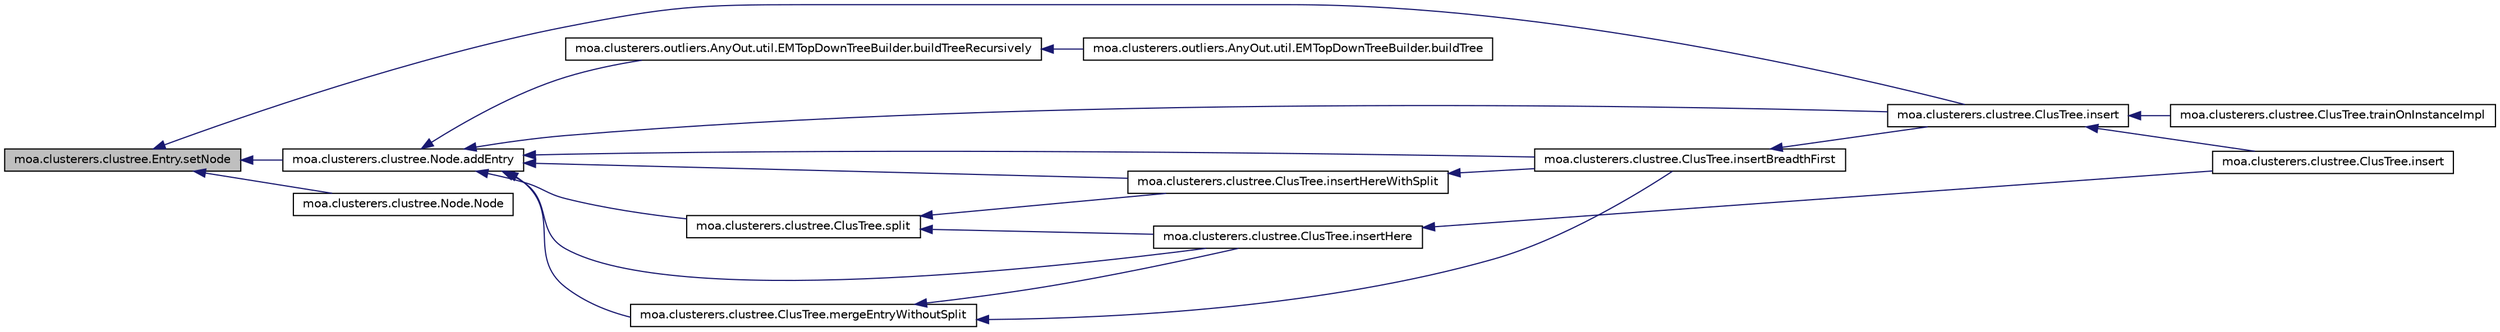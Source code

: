 digraph G
{
  edge [fontname="Helvetica",fontsize="10",labelfontname="Helvetica",labelfontsize="10"];
  node [fontname="Helvetica",fontsize="10",shape=record];
  rankdir=LR;
  Node1 [label="moa.clusterers.clustree.Entry.setNode",height=0.2,width=0.4,color="black", fillcolor="grey75", style="filled" fontcolor="black"];
  Node1 -> Node2 [dir=back,color="midnightblue",fontsize="10",style="solid",fontname="Helvetica"];
  Node2 [label="moa.clusterers.clustree.Node.addEntry",height=0.2,width=0.4,color="black", fillcolor="white", style="filled",URL="$classmoa_1_1clusterers_1_1clustree_1_1Node.html#a6afa5be4c7a2bba3be60383747b5508c",tooltip="Add a new Entry to this node."];
  Node2 -> Node3 [dir=back,color="midnightblue",fontsize="10",style="solid",fontname="Helvetica"];
  Node3 [label="moa.clusterers.outliers.AnyOut.util.EMTopDownTreeBuilder.buildTreeRecursively",height=0.2,width=0.4,color="black", fillcolor="white", style="filled",URL="$classmoa_1_1clusterers_1_1outliers_1_1AnyOut_1_1util_1_1EMTopDownTreeBuilder.html#a394b8e05a206e812ae2b07858795bcfc"];
  Node3 -> Node4 [dir=back,color="midnightblue",fontsize="10",style="solid",fontname="Helvetica"];
  Node4 [label="moa.clusterers.outliers.AnyOut.util.EMTopDownTreeBuilder.buildTree",height=0.2,width=0.4,color="black", fillcolor="white", style="filled",URL="$classmoa_1_1clusterers_1_1outliers_1_1AnyOut_1_1util_1_1EMTopDownTreeBuilder.html#a5fb2cfd0dd791730337f3a72a150d007"];
  Node2 -> Node5 [dir=back,color="midnightblue",fontsize="10",style="solid",fontname="Helvetica"];
  Node5 [label="moa.clusterers.clustree.ClusTree.insert",height=0.2,width=0.4,color="black", fillcolor="white", style="filled",URL="$classmoa_1_1clusterers_1_1clustree_1_1ClusTree.html#a1fcbd4768f2142bdae4d88c80e0323e9",tooltip="Insert a new point in the Tree."];
  Node5 -> Node6 [dir=back,color="midnightblue",fontsize="10",style="solid",fontname="Helvetica"];
  Node6 [label="moa.clusterers.clustree.ClusTree.insert",height=0.2,width=0.4,color="black", fillcolor="white", style="filled",URL="$classmoa_1_1clusterers_1_1clustree_1_1ClusTree.html#a8945983f656f329d5a7e4f1e321e5c3b"];
  Node5 -> Node7 [dir=back,color="midnightblue",fontsize="10",style="solid",fontname="Helvetica"];
  Node7 [label="moa.clusterers.clustree.ClusTree.trainOnInstanceImpl",height=0.2,width=0.4,color="black", fillcolor="white", style="filled",URL="$classmoa_1_1clusterers_1_1clustree_1_1ClusTree.html#a8fd397a6344c5b97fe5cf44fcf8b2db9"];
  Node2 -> Node8 [dir=back,color="midnightblue",fontsize="10",style="solid",fontname="Helvetica"];
  Node8 [label="moa.clusterers.clustree.ClusTree.insertBreadthFirst",height=0.2,width=0.4,color="black", fillcolor="white", style="filled",URL="$classmoa_1_1clusterers_1_1clustree_1_1ClusTree.html#a7998f24fe858f360f96c6557f7aada85",tooltip="insert newPoint into the tree using the BreadthFirst strategy, i.e."];
  Node8 -> Node5 [dir=back,color="midnightblue",fontsize="10",style="solid",fontname="Helvetica"];
  Node2 -> Node9 [dir=back,color="midnightblue",fontsize="10",style="solid",fontname="Helvetica"];
  Node9 [label="moa.clusterers.clustree.ClusTree.insertHere",height=0.2,width=0.4,color="black", fillcolor="white", style="filled",URL="$classmoa_1_1clusterers_1_1clustree_1_1ClusTree.html#a036b945ba16cbe4f9dc66fcf1e0fd60d"];
  Node9 -> Node6 [dir=back,color="midnightblue",fontsize="10",style="solid",fontname="Helvetica"];
  Node2 -> Node10 [dir=back,color="midnightblue",fontsize="10",style="solid",fontname="Helvetica"];
  Node10 [label="moa.clusterers.clustree.ClusTree.insertHereWithSplit",height=0.2,width=0.4,color="black", fillcolor="white", style="filled",URL="$classmoa_1_1clusterers_1_1clustree_1_1ClusTree.html#a650e952fc922b0305c024c1ac76cd1ac",tooltip="Method called by insertBreadthFirst."];
  Node10 -> Node8 [dir=back,color="midnightblue",fontsize="10",style="solid",fontname="Helvetica"];
  Node2 -> Node11 [dir=back,color="midnightblue",fontsize="10",style="solid",fontname="Helvetica"];
  Node11 [label="moa.clusterers.clustree.ClusTree.mergeEntryWithoutSplit",height=0.2,width=0.4,color="black", fillcolor="white", style="filled",URL="$classmoa_1_1clusterers_1_1clustree_1_1ClusTree.html#a344cb4a855b69ffcc8b8e0b1381d7952",tooltip="Inserts an Entry into a Node without inducing a split."];
  Node11 -> Node8 [dir=back,color="midnightblue",fontsize="10",style="solid",fontname="Helvetica"];
  Node11 -> Node9 [dir=back,color="midnightblue",fontsize="10",style="solid",fontname="Helvetica"];
  Node2 -> Node12 [dir=back,color="midnightblue",fontsize="10",style="solid",fontname="Helvetica"];
  Node12 [label="moa.clusterers.clustree.ClusTree.split",height=0.2,width=0.4,color="black", fillcolor="white", style="filled",URL="$classmoa_1_1clusterers_1_1clustree_1_1ClusTree.html#a2b13ed32dddc7452296ac0a8f458c7ca",tooltip="Performs a (2,2) split on the given node with the given entry."];
  Node12 -> Node9 [dir=back,color="midnightblue",fontsize="10",style="solid",fontname="Helvetica"];
  Node12 -> Node10 [dir=back,color="midnightblue",fontsize="10",style="solid",fontname="Helvetica"];
  Node1 -> Node5 [dir=back,color="midnightblue",fontsize="10",style="solid",fontname="Helvetica"];
  Node1 -> Node13 [dir=back,color="midnightblue",fontsize="10",style="solid",fontname="Helvetica"];
  Node13 [label="moa.clusterers.clustree.Node.Node",height=0.2,width=0.4,color="black", fillcolor="white", style="filled",URL="$classmoa_1_1clusterers_1_1clustree_1_1Node.html#a2ec7c22c7734e5ee248594b0f2c5e7e1",tooltip="Initialze a normal node, which is not fake."];
}
